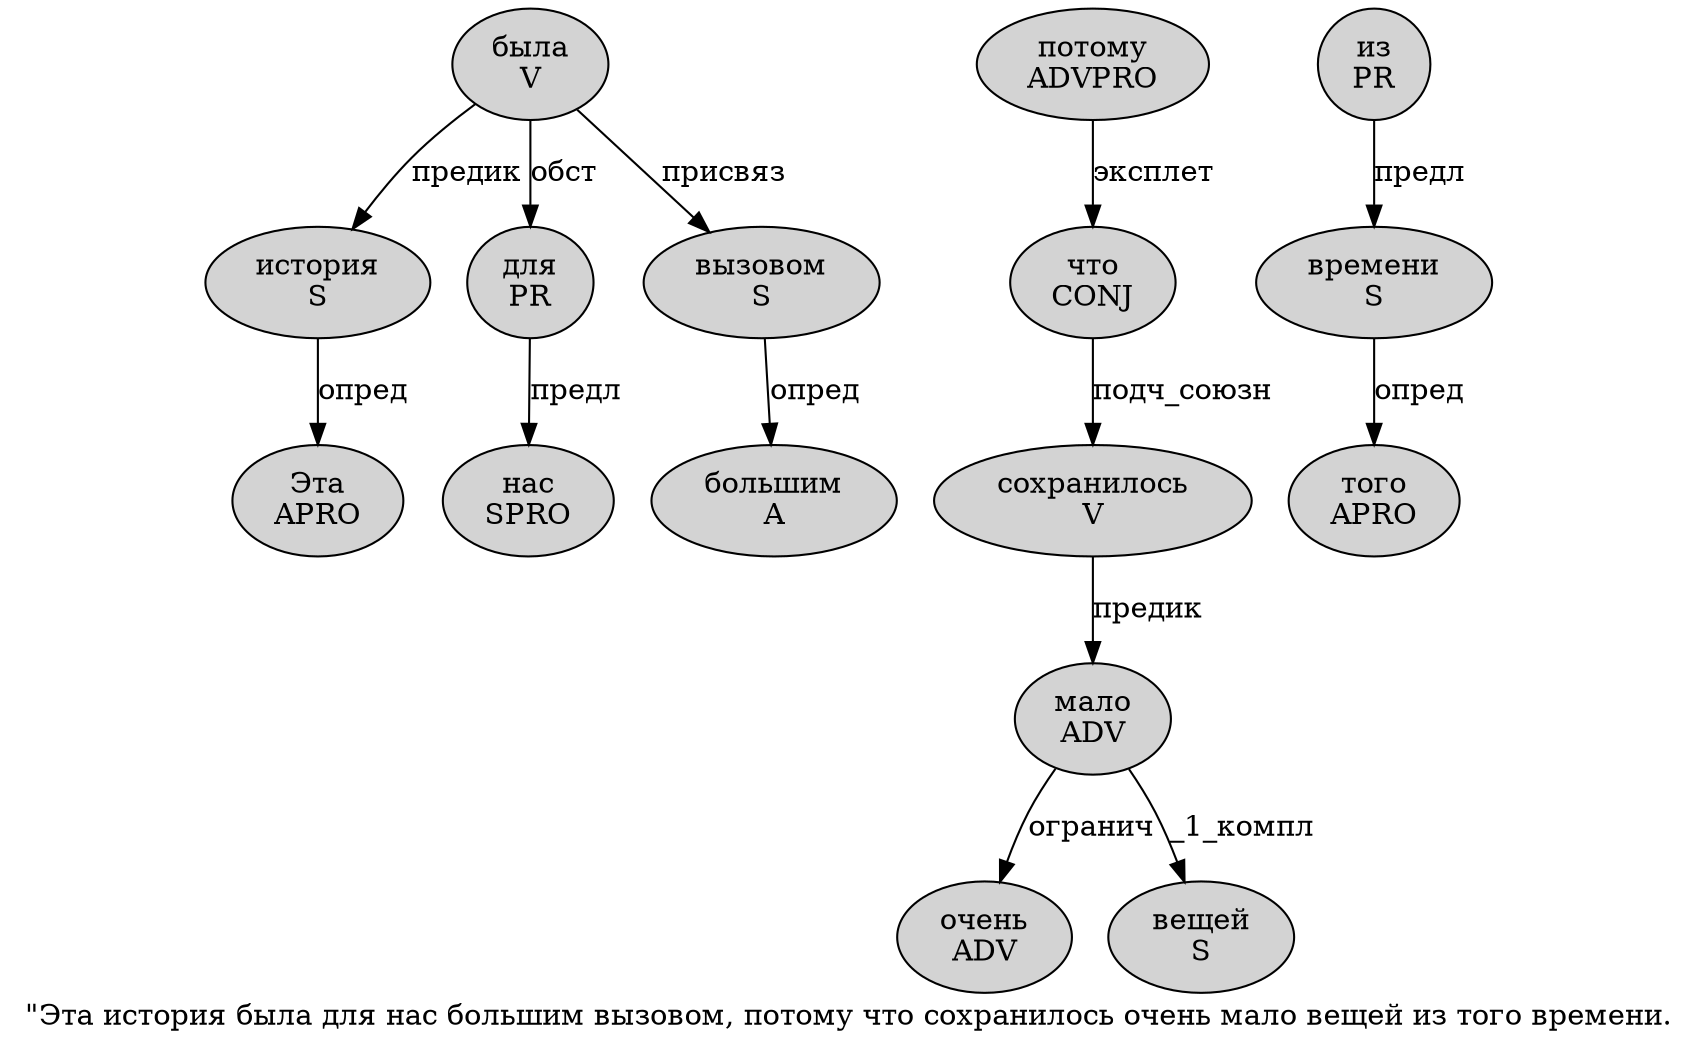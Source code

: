 digraph SENTENCE_1424 {
	graph [label="\"Эта история была для нас большим вызовом, потому что сохранилось очень мало вещей из того времени."]
	node [style=filled]
		1 [label="Эта
APRO" color="" fillcolor=lightgray penwidth=1 shape=ellipse]
		2 [label="история
S" color="" fillcolor=lightgray penwidth=1 shape=ellipse]
		3 [label="была
V" color="" fillcolor=lightgray penwidth=1 shape=ellipse]
		4 [label="для
PR" color="" fillcolor=lightgray penwidth=1 shape=ellipse]
		5 [label="нас
SPRO" color="" fillcolor=lightgray penwidth=1 shape=ellipse]
		6 [label="большим
A" color="" fillcolor=lightgray penwidth=1 shape=ellipse]
		7 [label="вызовом
S" color="" fillcolor=lightgray penwidth=1 shape=ellipse]
		9 [label="потому
ADVPRO" color="" fillcolor=lightgray penwidth=1 shape=ellipse]
		10 [label="что
CONJ" color="" fillcolor=lightgray penwidth=1 shape=ellipse]
		11 [label="сохранилось
V" color="" fillcolor=lightgray penwidth=1 shape=ellipse]
		12 [label="очень
ADV" color="" fillcolor=lightgray penwidth=1 shape=ellipse]
		13 [label="мало
ADV" color="" fillcolor=lightgray penwidth=1 shape=ellipse]
		14 [label="вещей
S" color="" fillcolor=lightgray penwidth=1 shape=ellipse]
		15 [label="из
PR" color="" fillcolor=lightgray penwidth=1 shape=ellipse]
		16 [label="того
APRO" color="" fillcolor=lightgray penwidth=1 shape=ellipse]
		17 [label="времени
S" color="" fillcolor=lightgray penwidth=1 shape=ellipse]
			13 -> 12 [label="огранич"]
			13 -> 14 [label="_1_компл"]
			11 -> 13 [label="предик"]
			4 -> 5 [label="предл"]
			17 -> 16 [label="опред"]
			10 -> 11 [label="подч_союзн"]
			7 -> 6 [label="опред"]
			2 -> 1 [label="опред"]
			9 -> 10 [label="эксплет"]
			15 -> 17 [label="предл"]
			3 -> 2 [label="предик"]
			3 -> 4 [label="обст"]
			3 -> 7 [label="присвяз"]
}